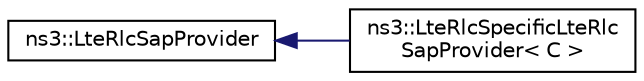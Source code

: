 digraph "Graphical Class Hierarchy"
{
 // LATEX_PDF_SIZE
  edge [fontname="Helvetica",fontsize="10",labelfontname="Helvetica",labelfontsize="10"];
  node [fontname="Helvetica",fontsize="10",shape=record];
  rankdir="LR";
  Node0 [label="ns3::LteRlcSapProvider",height=0.2,width=0.4,color="black", fillcolor="white", style="filled",URL="$classns3_1_1_lte_rlc_sap_provider.html",tooltip="Service Access Point (SAP) offered by the UM-RLC and AM-RLC entities to the PDCP entity See 3GPP 36...."];
  Node0 -> Node1 [dir="back",color="midnightblue",fontsize="10",style="solid",fontname="Helvetica"];
  Node1 [label="ns3::LteRlcSpecificLteRlc\lSapProvider\< C \>",height=0.2,width=0.4,color="black", fillcolor="white", style="filled",URL="$classns3_1_1_lte_rlc_specific_lte_rlc_sap_provider.html",tooltip="LteRlcSpecificLteRlcSapProvider."];
}
